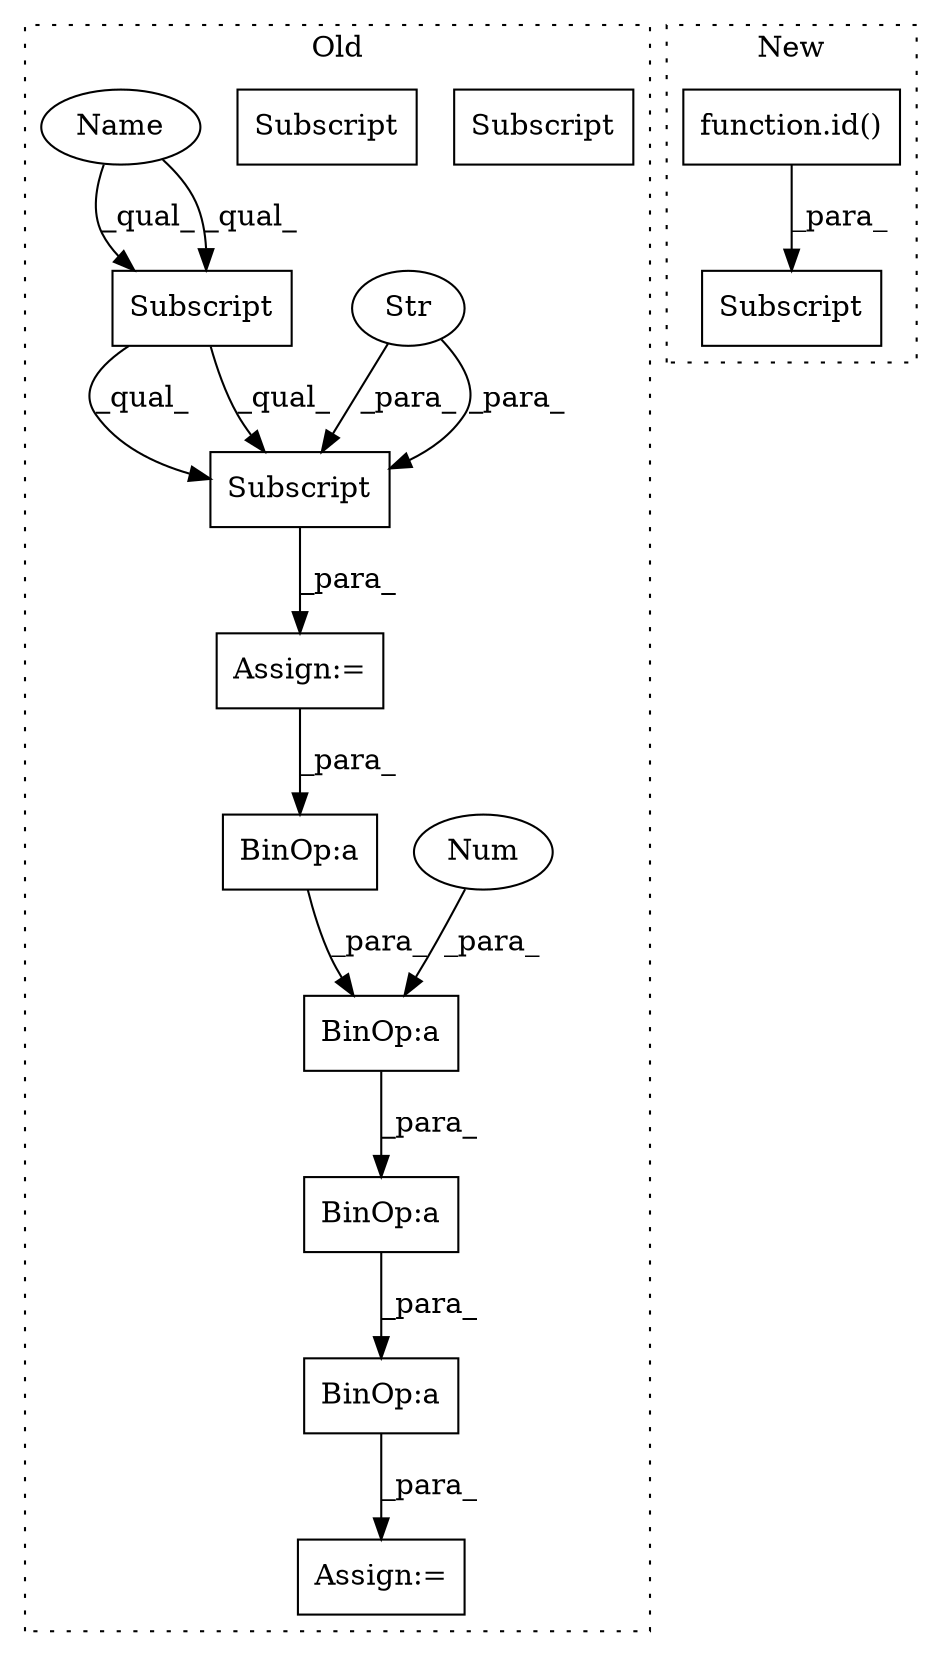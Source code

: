digraph G {
subgraph cluster0 {
1 [label="Subscript" a="63" s="3250,0" l="26,0" shape="box"];
3 [label="Str" a="66" s="3263" l="12" shape="ellipse"];
5 [label="Subscript" a="63" s="3250,0" l="12,0" shape="box"];
6 [label="Assign:=" a="68" s="3247" l="3" shape="box"];
7 [label="BinOp:a" a="82" s="3733" l="3" shape="box"];
8 [label="BinOp:a" a="82" s="3686" l="29" shape="box"];
9 [label="BinOp:a" a="82" s="3761" l="3" shape="box"];
10 [label="BinOp:a" a="82" s="3753" l="4" shape="box"];
11 [label="Num" a="76" s="3757" l="3" shape="ellipse"];
12 [label="Assign:=" a="68" s="3677" l="3" shape="box"];
13 [label="Subscript" a="63" s="3250,0" l="26,0" shape="box"];
14 [label="Name" a="87" s="3250" l="9" shape="ellipse"];
15 [label="Subscript" a="63" s="3250,0" l="12,0" shape="box"];
label = "Old";
style="dotted";
}
subgraph cluster1 {
2 [label="function.id()" a="75" s="3276,3280" l="3,1" shape="box"];
4 [label="Subscript" a="63" s="3273,0" l="9,0" shape="box"];
label = "New";
style="dotted";
}
2 -> 4 [label="_para_"];
3 -> 13 [label="_para_"];
3 -> 13 [label="_para_"];
6 -> 7 [label="_para_"];
7 -> 10 [label="_para_"];
8 -> 12 [label="_para_"];
9 -> 8 [label="_para_"];
10 -> 9 [label="_para_"];
11 -> 10 [label="_para_"];
13 -> 6 [label="_para_"];
14 -> 15 [label="_qual_"];
14 -> 15 [label="_qual_"];
15 -> 13 [label="_qual_"];
15 -> 13 [label="_qual_"];
}